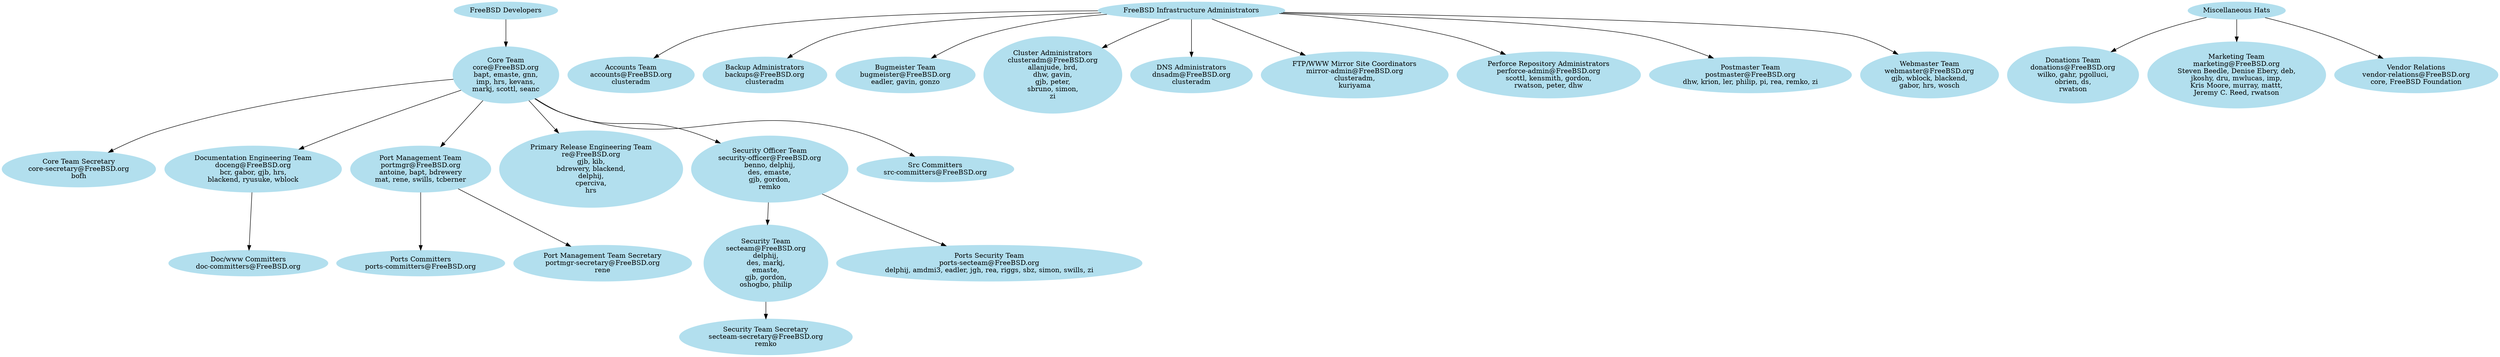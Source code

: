 # $FreeBSD$

# This file is meant to show the infrastructural organization of the
# FreeBSD Project; what kind of teams we have and how they relate to
# each other.
# For a detailed description of the responsibilities and duties of the listed
# teams, please see our Administration page at
# https://www.freebsd.org/administration/ .
# 
# The graphical output can be generated from this file with the following
# command:
# $ dot -T png -o file.png organization.dot
#
# The dot binary is part of the graphics/graphviz port.

digraph org {

node [color=lightblue2, style=filled, bgcolor=black];

# Meta-categories go here

_devel [label="FreeBSD Developers"]
_admin [label="FreeBSD Infrastructure Administrators"]
_misc [label="Miscellaneous Hats"]

# Development teams go here alphabetically sorted by FreeBSD login name

core [label="Core Team\ncore@FreeBSD.org\nbapt, emaste, gnn,\nimp, hrs, kevans,\nmarkj, scottl, seanc"]
coresecretary [label="Core Team Secretary\ncore-secretary@FreeBSD.org\nbofh"]
doccommitters [label="Doc/www Committers\ndoc-committers@FreeBSD.org"]
doceng [label="Documentation Engineering Team\ndoceng@FreeBSD.org\nbcr, gabor, gjb, hrs,\nblackend, ryusuke, wblock"]
portscommitters [label="Ports Committers\nports-committers@FreeBSD.org"]
portmgr [label="Port Management Team\nportmgr@FreeBSD.org\nantoine, bapt, bdrewery\nmat, rene, swills, tcberner"]
portmgrsecretary [label="Port Management Team Secretary\nportmgr-secretary@FreeBSD.org\nrene"]
re [label="Primary Release Engineering Team\nre@FreeBSD.org\ngjb, kib,\nbdrewery, blackend,\ndelphij,\ncperciva,\nhrs"]
secteam [label="Security Team\nsecteam@FreeBSD.org\ndelphij,\ndes, markj,\nemaste,\ngjb, gordon,\noshogbo, philip"]
portssecteam [label="Ports Security Team\nports-secteam@FreeBSD.org\ndelphij, amdmi3, eadler, jgh, rea, riggs, sbz, simon, swills, zi"]
secteamsecretary [label="Security Team Secretary\nsecteam-secretary@FreeBSD.org\nremko"]
securityofficer [label="Security Officer Team\nsecurity-officer@FreeBSD.org\nbenno, delphij,\ndes, emaste,\ngjb, gordon,\nremko"]
srccommitters [label="Src Committers\nsrc-committers@FreeBSD.org"]

# Admin teams go here alphabetically sorted

accounts [label="Accounts Team\naccounts@FreeBSD.org\nclusteradm"]
backups [label="Backup Administrators\nbackups@FreeBSD.org\nclusteradm"]
bugmeister [label="Bugmeister Team\nbugmeister@FreeBSD.org\neadler, gavin, gonzo"]
clusteradm [label="Cluster Administrators\nclusteradm@FreeBSD.org\nallanjude, brd,\ndhw, gavin,\ngjb, peter,\nsbruno, simon,\nzi"]
dnsadm [label="DNS Administrators\ndnsadm@FreeBSD.org\nclusteradm"]
mirroradmin [label="FTP/WWW Mirror Site Coordinators\nmirror-admin@FreeBSD.org\nclusteradm,\nkuriyama"]
perforceadmin [label="Perforce Repository Administrators\nperforce-admin@FreeBSD.org\nscottl, kensmith, gordon,\nrwatson, peter, dhw"]
postmaster [label="Postmaster Team\npostmaster@FreeBSD.org\ndhw, krion, ler, philip, pi, rea, remko, zi"]
webmaster [label="Webmaster Team\nwebmaster@FreeBSD.org\ngjb, wblock, blackend,\ngabor, hrs, wosch"]

# Misc hats go here alphabetically sorted

donations [label="Donations Team\ndonations@FreeBSD.org\nwilko, gahr, pgolluci,\nobrien, ds,\nrwatson"]
marketing [label="Marketing Team\nmarketing@FreeBSD.org\nSteven Beedle, Denise Ebery, deb,\njkoshy, dru, mwlucas, imp,\nKris Moore, murray, mattt,\nJeremy C. Reed, rwatson"]
vendorrelations [label="Vendor Relations\nvendor-relations@FreeBSD.org\ncore, FreeBSD Foundation"]

# Here are the team relationships.
# Group together all the entries for the superior team.
# Keep the list sorted by the superior team entry.

_admin -> accounts
_admin -> backups
_admin -> bugmeister
_admin -> clusteradm
_admin -> dnsadm
_admin -> mirroradmin
_admin -> perforceadmin
_admin -> postmaster
_admin -> webmaster

_devel -> core

_misc -> donations
_misc -> marketing
_misc -> vendorrelations

core -> coresecretary
core -> doceng
core -> portmgr
core -> re
core -> securityofficer
core -> srccommitters

doceng -> doccommitters

portmgr -> portmgrsecretary
portmgr -> portscommitters

securityofficer -> secteam
securityofficer -> portssecteam

secteam -> secteamsecretary

}
